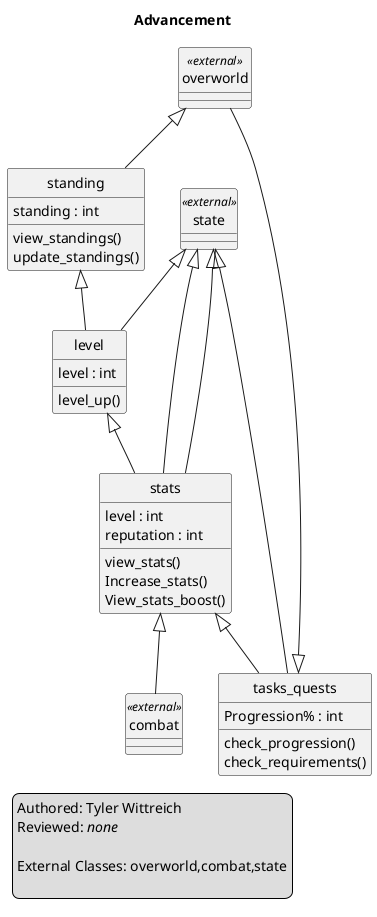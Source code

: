 @startuml

title Advancement
hide circles

legend left
	Authored: Tyler Wittreich
	Reviewed: <i>none</i>

	External Classes: overworld,combat,state

endlegend


class overworld <<external>>
class combat <<external>>
class state <<external>>


class tasks_quests{
check_progression()
check_requirements()
Progression% : int
}

class stats{
view_stats()
Increase_stats()
View_stats_boost()
level : int
reputation : int
}

class level {
level_up()
level : int
}

class standing {
view_standings()
update_standings()
standing : int
}

tasks_quests <|-- overworld
stats <|-- tasks_quests
stats <|-- combat
state <|-- stats
level <|-- stats
standing <|-- level

state <|-- tasks_quests
state <|-- stats
state <|-- level

overworld <|-- standing

@enduml
